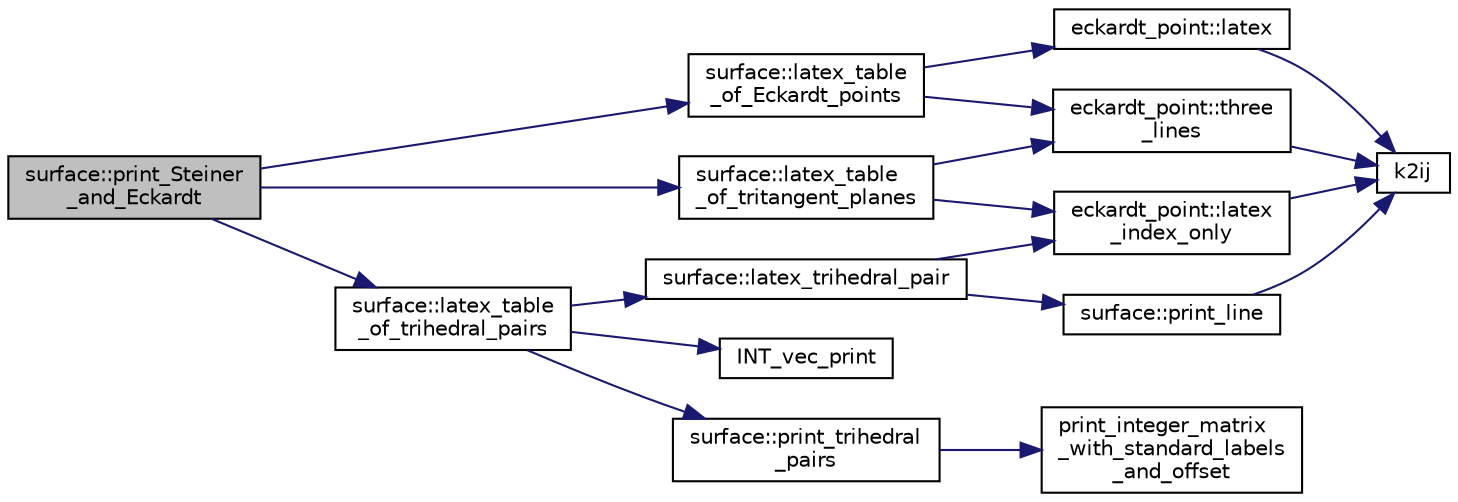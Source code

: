 digraph "surface::print_Steiner_and_Eckardt"
{
  edge [fontname="Helvetica",fontsize="10",labelfontname="Helvetica",labelfontsize="10"];
  node [fontname="Helvetica",fontsize="10",shape=record];
  rankdir="LR";
  Node4845 [label="surface::print_Steiner\l_and_Eckardt",height=0.2,width=0.4,color="black", fillcolor="grey75", style="filled", fontcolor="black"];
  Node4845 -> Node4846 [color="midnightblue",fontsize="10",style="solid",fontname="Helvetica"];
  Node4846 [label="surface::latex_table\l_of_Eckardt_points",height=0.2,width=0.4,color="black", fillcolor="white", style="filled",URL="$d5/d88/classsurface.html#aacb80c9a1f6a77de3ab2bad12150c39a"];
  Node4846 -> Node4847 [color="midnightblue",fontsize="10",style="solid",fontname="Helvetica"];
  Node4847 [label="eckardt_point::three\l_lines",height=0.2,width=0.4,color="black", fillcolor="white", style="filled",URL="$d6/d2e/classeckardt__point.html#a09d0d5e2bdd6f834aecb6a065c7b6ee7"];
  Node4847 -> Node4848 [color="midnightblue",fontsize="10",style="solid",fontname="Helvetica"];
  Node4848 [label="k2ij",height=0.2,width=0.4,color="black", fillcolor="white", style="filled",URL="$df/dbf/sajeeb_8_c.html#a94379148acec1c2aeedad1903aa0756a"];
  Node4846 -> Node4849 [color="midnightblue",fontsize="10",style="solid",fontname="Helvetica"];
  Node4849 [label="eckardt_point::latex",height=0.2,width=0.4,color="black", fillcolor="white", style="filled",URL="$d6/d2e/classeckardt__point.html#a2aa137a6c9a1ed28d410f63858f42ccf"];
  Node4849 -> Node4848 [color="midnightblue",fontsize="10",style="solid",fontname="Helvetica"];
  Node4845 -> Node4850 [color="midnightblue",fontsize="10",style="solid",fontname="Helvetica"];
  Node4850 [label="surface::latex_table\l_of_tritangent_planes",height=0.2,width=0.4,color="black", fillcolor="white", style="filled",URL="$d5/d88/classsurface.html#a36e371faec8bb246f04400307148744c"];
  Node4850 -> Node4847 [color="midnightblue",fontsize="10",style="solid",fontname="Helvetica"];
  Node4850 -> Node4851 [color="midnightblue",fontsize="10",style="solid",fontname="Helvetica"];
  Node4851 [label="eckardt_point::latex\l_index_only",height=0.2,width=0.4,color="black", fillcolor="white", style="filled",URL="$d6/d2e/classeckardt__point.html#af8fdbe7105921bd80a717cbdaae00e87"];
  Node4851 -> Node4848 [color="midnightblue",fontsize="10",style="solid",fontname="Helvetica"];
  Node4845 -> Node4852 [color="midnightblue",fontsize="10",style="solid",fontname="Helvetica"];
  Node4852 [label="surface::latex_table\l_of_trihedral_pairs",height=0.2,width=0.4,color="black", fillcolor="white", style="filled",URL="$d5/d88/classsurface.html#a4bf576800eeba169776d5c199a836cd4"];
  Node4852 -> Node4853 [color="midnightblue",fontsize="10",style="solid",fontname="Helvetica"];
  Node4853 [label="surface::latex_trihedral_pair",height=0.2,width=0.4,color="black", fillcolor="white", style="filled",URL="$d5/d88/classsurface.html#af05aa0ba4420eee9f859ac13010137ac"];
  Node4853 -> Node4854 [color="midnightblue",fontsize="10",style="solid",fontname="Helvetica"];
  Node4854 [label="surface::print_line",height=0.2,width=0.4,color="black", fillcolor="white", style="filled",URL="$d5/d88/classsurface.html#a3c3b2848519e60d214db736b4e397789"];
  Node4854 -> Node4848 [color="midnightblue",fontsize="10",style="solid",fontname="Helvetica"];
  Node4853 -> Node4851 [color="midnightblue",fontsize="10",style="solid",fontname="Helvetica"];
  Node4852 -> Node4855 [color="midnightblue",fontsize="10",style="solid",fontname="Helvetica"];
  Node4855 [label="INT_vec_print",height=0.2,width=0.4,color="black", fillcolor="white", style="filled",URL="$df/dbf/sajeeb_8_c.html#a79a5901af0b47dd0d694109543c027fe"];
  Node4852 -> Node4856 [color="midnightblue",fontsize="10",style="solid",fontname="Helvetica"];
  Node4856 [label="surface::print_trihedral\l_pairs",height=0.2,width=0.4,color="black", fillcolor="white", style="filled",URL="$d5/d88/classsurface.html#a3af89c1a0ce86c3d68b5683493c7d919"];
  Node4856 -> Node4857 [color="midnightblue",fontsize="10",style="solid",fontname="Helvetica"];
  Node4857 [label="print_integer_matrix\l_with_standard_labels\l_and_offset",height=0.2,width=0.4,color="black", fillcolor="white", style="filled",URL="$d5/db4/io__and__os_8h.html#a0598d3925a117c7ceee6efff0753abb1"];
}
